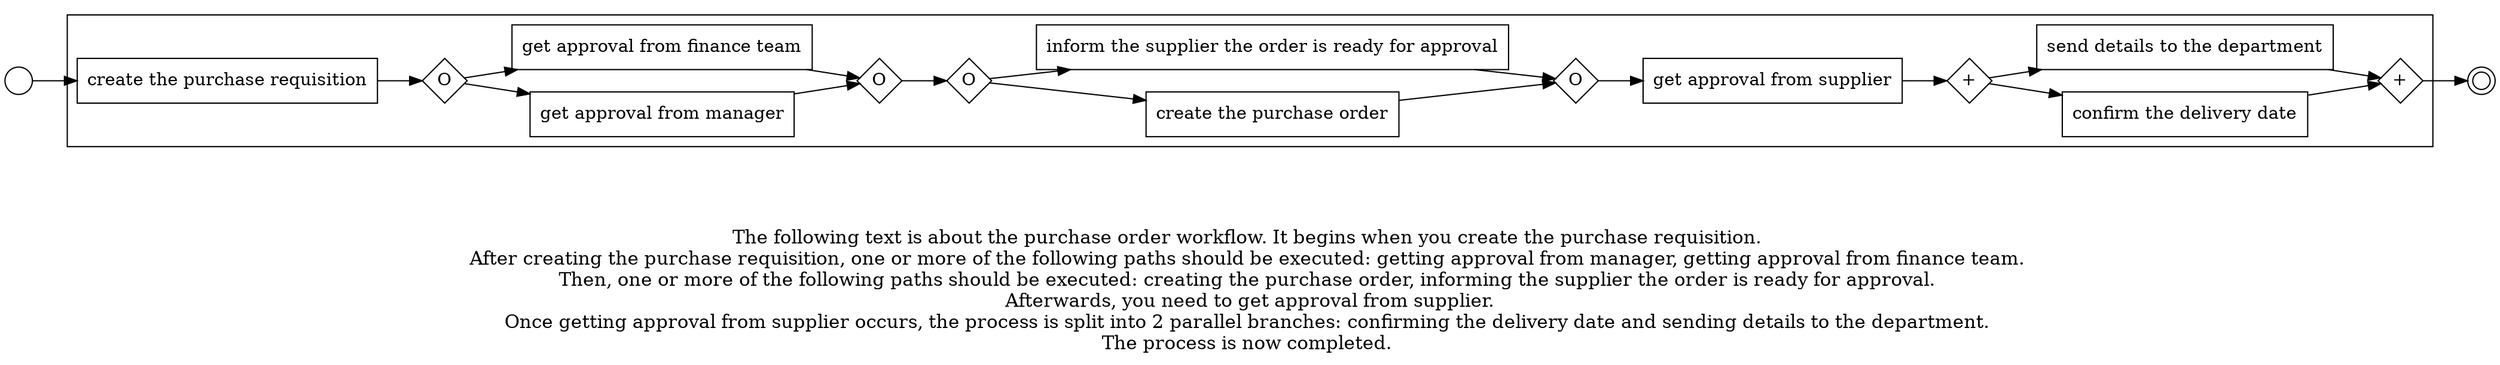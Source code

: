 digraph purchase_order_workflow_138 {
	graph [rankdir=LR]
	START_NODE [label="" shape=circle width=0.3]
	subgraph CLUSTER_0 {
		"create the purchase requisition" [shape=box]
		"OR_SPLIT--2. Approval_8213" [label=O fixedsize=true shape=diamond width=0.5]
		"create the purchase requisition" -> "OR_SPLIT--2. Approval_8213"
		"get approval from manager" [shape=box]
		"OR_SPLIT--2. Approval_8213" -> "get approval from manager"
		"get approval from finance team" [shape=box]
		"OR_SPLIT--2. Approval_8213" -> "get approval from finance team"
		"OR_JOIN--2. Approval_8213" [label=O fixedsize=true shape=diamond width=0.5]
		"get approval from manager" -> "OR_JOIN--2. Approval_8213"
		"get approval from finance team" -> "OR_JOIN--2. Approval_8213"
		"OR_SPLIT--4. Creation_55F8" [label=O fixedsize=true shape=diamond width=0.5]
		"OR_JOIN--2. Approval_8213" -> "OR_SPLIT--4. Creation_55F8"
		"create the purchase order" [shape=box]
		"OR_SPLIT--4. Creation_55F8" -> "create the purchase order"
		"inform the supplier the order is ready for approval" [shape=box]
		"OR_SPLIT--4. Creation_55F8" -> "inform the supplier the order is ready for approval"
		"OR_JOIN--4. Creation_55F8" [label=O fixedsize=true shape=diamond width=0.5]
		"create the purchase order" -> "OR_JOIN--4. Creation_55F8"
		"inform the supplier the order is ready for approval" -> "OR_JOIN--4. Creation_55F8"
		"get approval from supplier" [shape=box]
		"OR_JOIN--4. Creation_55F8" -> "get approval from supplier"
		"AND_SPLIT--6. Final steps_E4B5" [label="+" fixedsize=true shape=diamond width=0.5]
		"get approval from supplier" -> "AND_SPLIT--6. Final steps_E4B5"
		"confirm the delivery date" [shape=box]
		"AND_SPLIT--6. Final steps_E4B5" -> "confirm the delivery date"
		"send details to the department" [shape=box]
		"AND_SPLIT--6. Final steps_E4B5" -> "send details to the department"
		"AND_JOIN--6. Final steps_E4B5" [label="+" fixedsize=true shape=diamond width=0.5]
		"confirm the delivery date" -> "AND_JOIN--6. Final steps_E4B5"
		"send details to the department" -> "AND_JOIN--6. Final steps_E4B5"
	}
	START_NODE -> "create the purchase requisition"
	END_NODE [label="" shape=doublecircle width=0.2]
	"AND_JOIN--6. Final steps_E4B5" -> END_NODE
	fontsize=15 label="\n\n
The following text is about the purchase order workflow. It begins when you create the purchase requisition. 
After creating the purchase requisition, one or more of the following paths should be executed: getting approval from manager, getting approval from finance team. 
Then, one or more of the following paths should be executed: creating the purchase order, informing the supplier the order is ready for approval. 
Afterwards, you need to get approval from supplier.
Once getting approval from supplier occurs, the process is split into 2 parallel branches: confirming the delivery date and sending details to the department. 
The process is now completed. 
"
}
